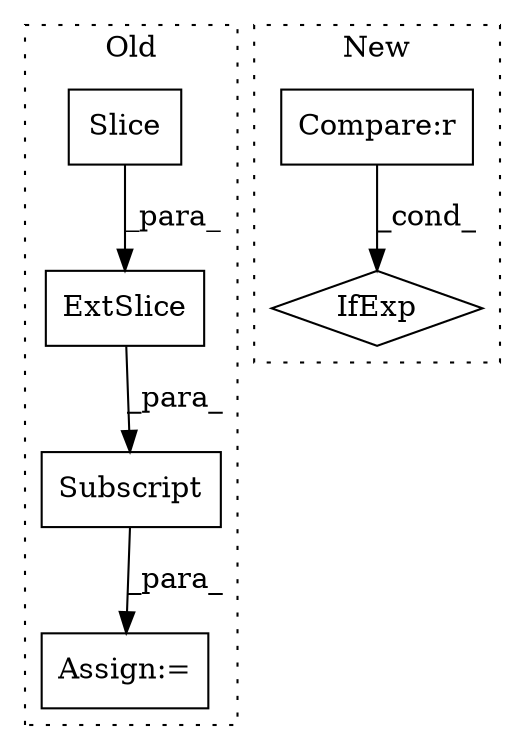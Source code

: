 digraph G {
subgraph cluster0 {
1 [label="Slice" a="80" s="5831" l="1" shape="box"];
4 [label="ExtSlice" a="85" s="5824" l="3" shape="box"];
5 [label="Subscript" a="63" s="5824,0" l="10,0" shape="box"];
6 [label="Assign:=" a="68" s="5821" l="3" shape="box"];
label = "Old";
style="dotted";
}
subgraph cluster1 {
2 [label="IfExp" a="51" s="6357,6381" l="4,6" shape="diamond"];
3 [label="Compare:r" a="40" s="6361" l="20" shape="box"];
label = "New";
style="dotted";
}
1 -> 4 [label="_para_"];
3 -> 2 [label="_cond_"];
4 -> 5 [label="_para_"];
5 -> 6 [label="_para_"];
}